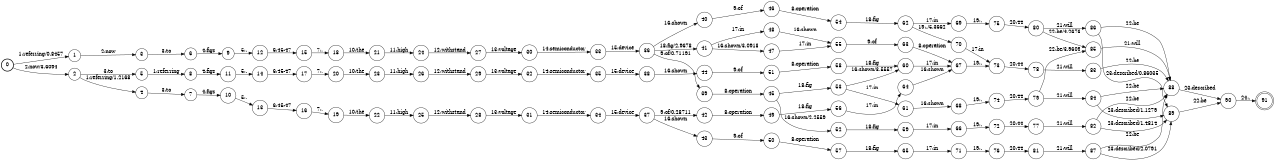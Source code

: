 digraph FST {
rankdir = LR;
size = "8.5,11";
label = "";
center = 1;
orientation = Portrait;
ranksep = "0.4";
nodesep = "0.25";
0 [label = "0", shape = circle, style = bold, fontsize = 14]
	0 -> 1 [label = "1:referring/0.8457", fontsize = 14];
	0 -> 2 [label = "2:now/3.6094", fontsize = 14];
1 [label = "1", shape = circle, style = solid, fontsize = 14]
	1 -> 3 [label = "2:now", fontsize = 14];
2 [label = "2", shape = circle, style = solid, fontsize = 14]
	2 -> 4 [label = "1:referring/1.2168", fontsize = 14];
	2 -> 5 [label = "3:to", fontsize = 14];
3 [label = "3", shape = circle, style = solid, fontsize = 14]
	3 -> 6 [label = "3:to", fontsize = 14];
4 [label = "4", shape = circle, style = solid, fontsize = 14]
	4 -> 7 [label = "3:to", fontsize = 14];
5 [label = "5", shape = circle, style = solid, fontsize = 14]
	5 -> 8 [label = "1:referring", fontsize = 14];
6 [label = "6", shape = circle, style = solid, fontsize = 14]
	6 -> 9 [label = "4:figs", fontsize = 14];
7 [label = "7", shape = circle, style = solid, fontsize = 14]
	7 -> 10 [label = "4:figs", fontsize = 14];
8 [label = "8", shape = circle, style = solid, fontsize = 14]
	8 -> 11 [label = "4:figs", fontsize = 14];
9 [label = "9", shape = circle, style = solid, fontsize = 14]
	9 -> 12 [label = "5:.", fontsize = 14];
10 [label = "10", shape = circle, style = solid, fontsize = 14]
	10 -> 13 [label = "5:.", fontsize = 14];
11 [label = "11", shape = circle, style = solid, fontsize = 14]
	11 -> 14 [label = "5:.", fontsize = 14];
12 [label = "12", shape = circle, style = solid, fontsize = 14]
	12 -> 15 [label = "6:45-47", fontsize = 14];
13 [label = "13", shape = circle, style = solid, fontsize = 14]
	13 -> 16 [label = "6:45-47", fontsize = 14];
14 [label = "14", shape = circle, style = solid, fontsize = 14]
	14 -> 17 [label = "6:45-47", fontsize = 14];
15 [label = "15", shape = circle, style = solid, fontsize = 14]
	15 -> 18 [label = "7:,", fontsize = 14];
16 [label = "16", shape = circle, style = solid, fontsize = 14]
	16 -> 19 [label = "7:,", fontsize = 14];
17 [label = "17", shape = circle, style = solid, fontsize = 14]
	17 -> 20 [label = "7:,", fontsize = 14];
18 [label = "18", shape = circle, style = solid, fontsize = 14]
	18 -> 21 [label = "10:the", fontsize = 14];
19 [label = "19", shape = circle, style = solid, fontsize = 14]
	19 -> 22 [label = "10:the", fontsize = 14];
20 [label = "20", shape = circle, style = solid, fontsize = 14]
	20 -> 23 [label = "10:the", fontsize = 14];
21 [label = "21", shape = circle, style = solid, fontsize = 14]
	21 -> 24 [label = "11:high", fontsize = 14];
22 [label = "22", shape = circle, style = solid, fontsize = 14]
	22 -> 25 [label = "11:high", fontsize = 14];
23 [label = "23", shape = circle, style = solid, fontsize = 14]
	23 -> 26 [label = "11:high", fontsize = 14];
24 [label = "24", shape = circle, style = solid, fontsize = 14]
	24 -> 27 [label = "12:withstand", fontsize = 14];
25 [label = "25", shape = circle, style = solid, fontsize = 14]
	25 -> 28 [label = "12:withstand", fontsize = 14];
26 [label = "26", shape = circle, style = solid, fontsize = 14]
	26 -> 29 [label = "12:withstand", fontsize = 14];
27 [label = "27", shape = circle, style = solid, fontsize = 14]
	27 -> 30 [label = "13:voltage", fontsize = 14];
28 [label = "28", shape = circle, style = solid, fontsize = 14]
	28 -> 31 [label = "13:voltage", fontsize = 14];
29 [label = "29", shape = circle, style = solid, fontsize = 14]
	29 -> 32 [label = "13:voltage", fontsize = 14];
30 [label = "30", shape = circle, style = solid, fontsize = 14]
	30 -> 33 [label = "14:semiconductor", fontsize = 14];
31 [label = "31", shape = circle, style = solid, fontsize = 14]
	31 -> 34 [label = "14:semiconductor", fontsize = 14];
32 [label = "32", shape = circle, style = solid, fontsize = 14]
	32 -> 35 [label = "14:semiconductor", fontsize = 14];
33 [label = "33", shape = circle, style = solid, fontsize = 14]
	33 -> 36 [label = "15:device", fontsize = 14];
34 [label = "34", shape = circle, style = solid, fontsize = 14]
	34 -> 37 [label = "15:device", fontsize = 14];
35 [label = "35", shape = circle, style = solid, fontsize = 14]
	35 -> 38 [label = "15:device", fontsize = 14];
36 [label = "36", shape = circle, style = solid, fontsize = 14]
	36 -> 39 [label = "9:of/0.71191", fontsize = 14];
	36 -> 40 [label = "16:shown", fontsize = 14];
	36 -> 41 [label = "18:fig/2.9678", fontsize = 14];
37 [label = "37", shape = circle, style = solid, fontsize = 14]
	37 -> 42 [label = "9:of/0.28711", fontsize = 14];
	37 -> 43 [label = "16:shown", fontsize = 14];
38 [label = "38", shape = circle, style = solid, fontsize = 14]
	38 -> 44 [label = "16:shown", fontsize = 14];
39 [label = "39", shape = circle, style = solid, fontsize = 14]
	39 -> 45 [label = "8:operation", fontsize = 14];
40 [label = "40", shape = circle, style = solid, fontsize = 14]
	40 -> 46 [label = "9:of", fontsize = 14];
41 [label = "41", shape = circle, style = solid, fontsize = 14]
	41 -> 47 [label = "16:shown/3.0918", fontsize = 14];
	41 -> 48 [label = "17:in", fontsize = 14];
42 [label = "42", shape = circle, style = solid, fontsize = 14]
	42 -> 49 [label = "8:operation", fontsize = 14];
43 [label = "43", shape = circle, style = solid, fontsize = 14]
	43 -> 50 [label = "9:of", fontsize = 14];
44 [label = "44", shape = circle, style = solid, fontsize = 14]
	44 -> 51 [label = "9:of", fontsize = 14];
45 [label = "45", shape = circle, style = solid, fontsize = 14]
	45 -> 52 [label = "16:shown/2.2559", fontsize = 14];
	45 -> 53 [label = "18:fig", fontsize = 14];
46 [label = "46", shape = circle, style = solid, fontsize = 14]
	46 -> 54 [label = "8:operation", fontsize = 14];
47 [label = "47", shape = circle, style = solid, fontsize = 14]
	47 -> 55 [label = "17:in", fontsize = 14];
48 [label = "48", shape = circle, style = solid, fontsize = 14]
	48 -> 55 [label = "16:shown", fontsize = 14];
49 [label = "49", shape = circle, style = solid, fontsize = 14]
	49 -> 56 [label = "18:fig", fontsize = 14];
50 [label = "50", shape = circle, style = solid, fontsize = 14]
	50 -> 57 [label = "8:operation", fontsize = 14];
51 [label = "51", shape = circle, style = solid, fontsize = 14]
	51 -> 58 [label = "8:operation", fontsize = 14];
52 [label = "52", shape = circle, style = solid, fontsize = 14]
	52 -> 59 [label = "18:fig", fontsize = 14];
53 [label = "53", shape = circle, style = solid, fontsize = 14]
	53 -> 60 [label = "16:shown/3.5557", fontsize = 14];
	53 -> 61 [label = "17:in", fontsize = 14];
54 [label = "54", shape = circle, style = solid, fontsize = 14]
	54 -> 62 [label = "18:fig", fontsize = 14];
55 [label = "55", shape = circle, style = solid, fontsize = 14]
	55 -> 63 [label = "9:of", fontsize = 14];
56 [label = "56", shape = circle, style = solid, fontsize = 14]
	56 -> 64 [label = "17:in", fontsize = 14];
57 [label = "57", shape = circle, style = solid, fontsize = 14]
	57 -> 65 [label = "18:fig", fontsize = 14];
58 [label = "58", shape = circle, style = solid, fontsize = 14]
	58 -> 60 [label = "18:fig", fontsize = 14];
59 [label = "59", shape = circle, style = solid, fontsize = 14]
	59 -> 66 [label = "17:in", fontsize = 14];
60 [label = "60", shape = circle, style = solid, fontsize = 14]
	60 -> 67 [label = "17:in", fontsize = 14];
61 [label = "61", shape = circle, style = solid, fontsize = 14]
	61 -> 68 [label = "16:shown", fontsize = 14];
62 [label = "62", shape = circle, style = solid, fontsize = 14]
	62 -> 70 [label = "19:./5.3662", fontsize = 14];
	62 -> 69 [label = "17:in", fontsize = 14];
63 [label = "63", shape = circle, style = solid, fontsize = 14]
	63 -> 67 [label = "8:operation", fontsize = 14];
64 [label = "64", shape = circle, style = solid, fontsize = 14]
	64 -> 67 [label = "16:shown", fontsize = 14];
65 [label = "65", shape = circle, style = solid, fontsize = 14]
	65 -> 71 [label = "17:in", fontsize = 14];
66 [label = "66", shape = circle, style = solid, fontsize = 14]
	66 -> 72 [label = "19:.", fontsize = 14];
67 [label = "67", shape = circle, style = solid, fontsize = 14]
	67 -> 73 [label = "19:.", fontsize = 14];
68 [label = "68", shape = circle, style = solid, fontsize = 14]
	68 -> 74 [label = "19:.", fontsize = 14];
69 [label = "69", shape = circle, style = solid, fontsize = 14]
	69 -> 75 [label = "19:.", fontsize = 14];
70 [label = "70", shape = circle, style = solid, fontsize = 14]
	70 -> 73 [label = "17:in", fontsize = 14];
71 [label = "71", shape = circle, style = solid, fontsize = 14]
	71 -> 76 [label = "19:.", fontsize = 14];
72 [label = "72", shape = circle, style = solid, fontsize = 14]
	72 -> 77 [label = "20:44", fontsize = 14];
73 [label = "73", shape = circle, style = solid, fontsize = 14]
	73 -> 78 [label = "20:44", fontsize = 14];
74 [label = "74", shape = circle, style = solid, fontsize = 14]
	74 -> 79 [label = "20:44", fontsize = 14];
75 [label = "75", shape = circle, style = solid, fontsize = 14]
	75 -> 80 [label = "20:44", fontsize = 14];
76 [label = "76", shape = circle, style = solid, fontsize = 14]
	76 -> 81 [label = "20:44", fontsize = 14];
77 [label = "77", shape = circle, style = solid, fontsize = 14]
	77 -> 82 [label = "21:will", fontsize = 14];
78 [label = "78", shape = circle, style = solid, fontsize = 14]
	78 -> 83 [label = "21:will", fontsize = 14];
79 [label = "79", shape = circle, style = solid, fontsize = 14]
	79 -> 84 [label = "21:will", fontsize = 14];
	79 -> 85 [label = "22:be/3.9609", fontsize = 14];
80 [label = "80", shape = circle, style = solid, fontsize = 14]
	80 -> 86 [label = "21:will", fontsize = 14];
	80 -> 85 [label = "22:be/4.2676", fontsize = 14];
81 [label = "81", shape = circle, style = solid, fontsize = 14]
	81 -> 87 [label = "21:will", fontsize = 14];
82 [label = "82", shape = circle, style = solid, fontsize = 14]
	82 -> 88 [label = "22:be", fontsize = 14];
	82 -> 89 [label = "23:described/1.4814", fontsize = 14];
83 [label = "83", shape = circle, style = solid, fontsize = 14]
	83 -> 88 [label = "22:be", fontsize = 14];
84 [label = "84", shape = circle, style = solid, fontsize = 14]
	84 -> 88 [label = "22:be", fontsize = 14];
	84 -> 89 [label = "23:described/1.1279", fontsize = 14];
85 [label = "85", shape = circle, style = solid, fontsize = 14]
	85 -> 88 [label = "21:will", fontsize = 14];
86 [label = "86", shape = circle, style = solid, fontsize = 14]
	86 -> 88 [label = "22:be", fontsize = 14];
	86 -> 89 [label = "23:described/0.86035", fontsize = 14];
87 [label = "87", shape = circle, style = solid, fontsize = 14]
	87 -> 88 [label = "22:be", fontsize = 14];
	87 -> 89 [label = "23:described/2.0791", fontsize = 14];
88 [label = "88", shape = circle, style = solid, fontsize = 14]
	88 -> 90 [label = "23:described", fontsize = 14];
89 [label = "89", shape = circle, style = solid, fontsize = 14]
	89 -> 90 [label = "22:be", fontsize = 14];
90 [label = "90", shape = circle, style = solid, fontsize = 14]
	90 -> 91 [label = "24:.", fontsize = 14];
91 [label = "91", shape = doublecircle, style = solid, fontsize = 14]
}

